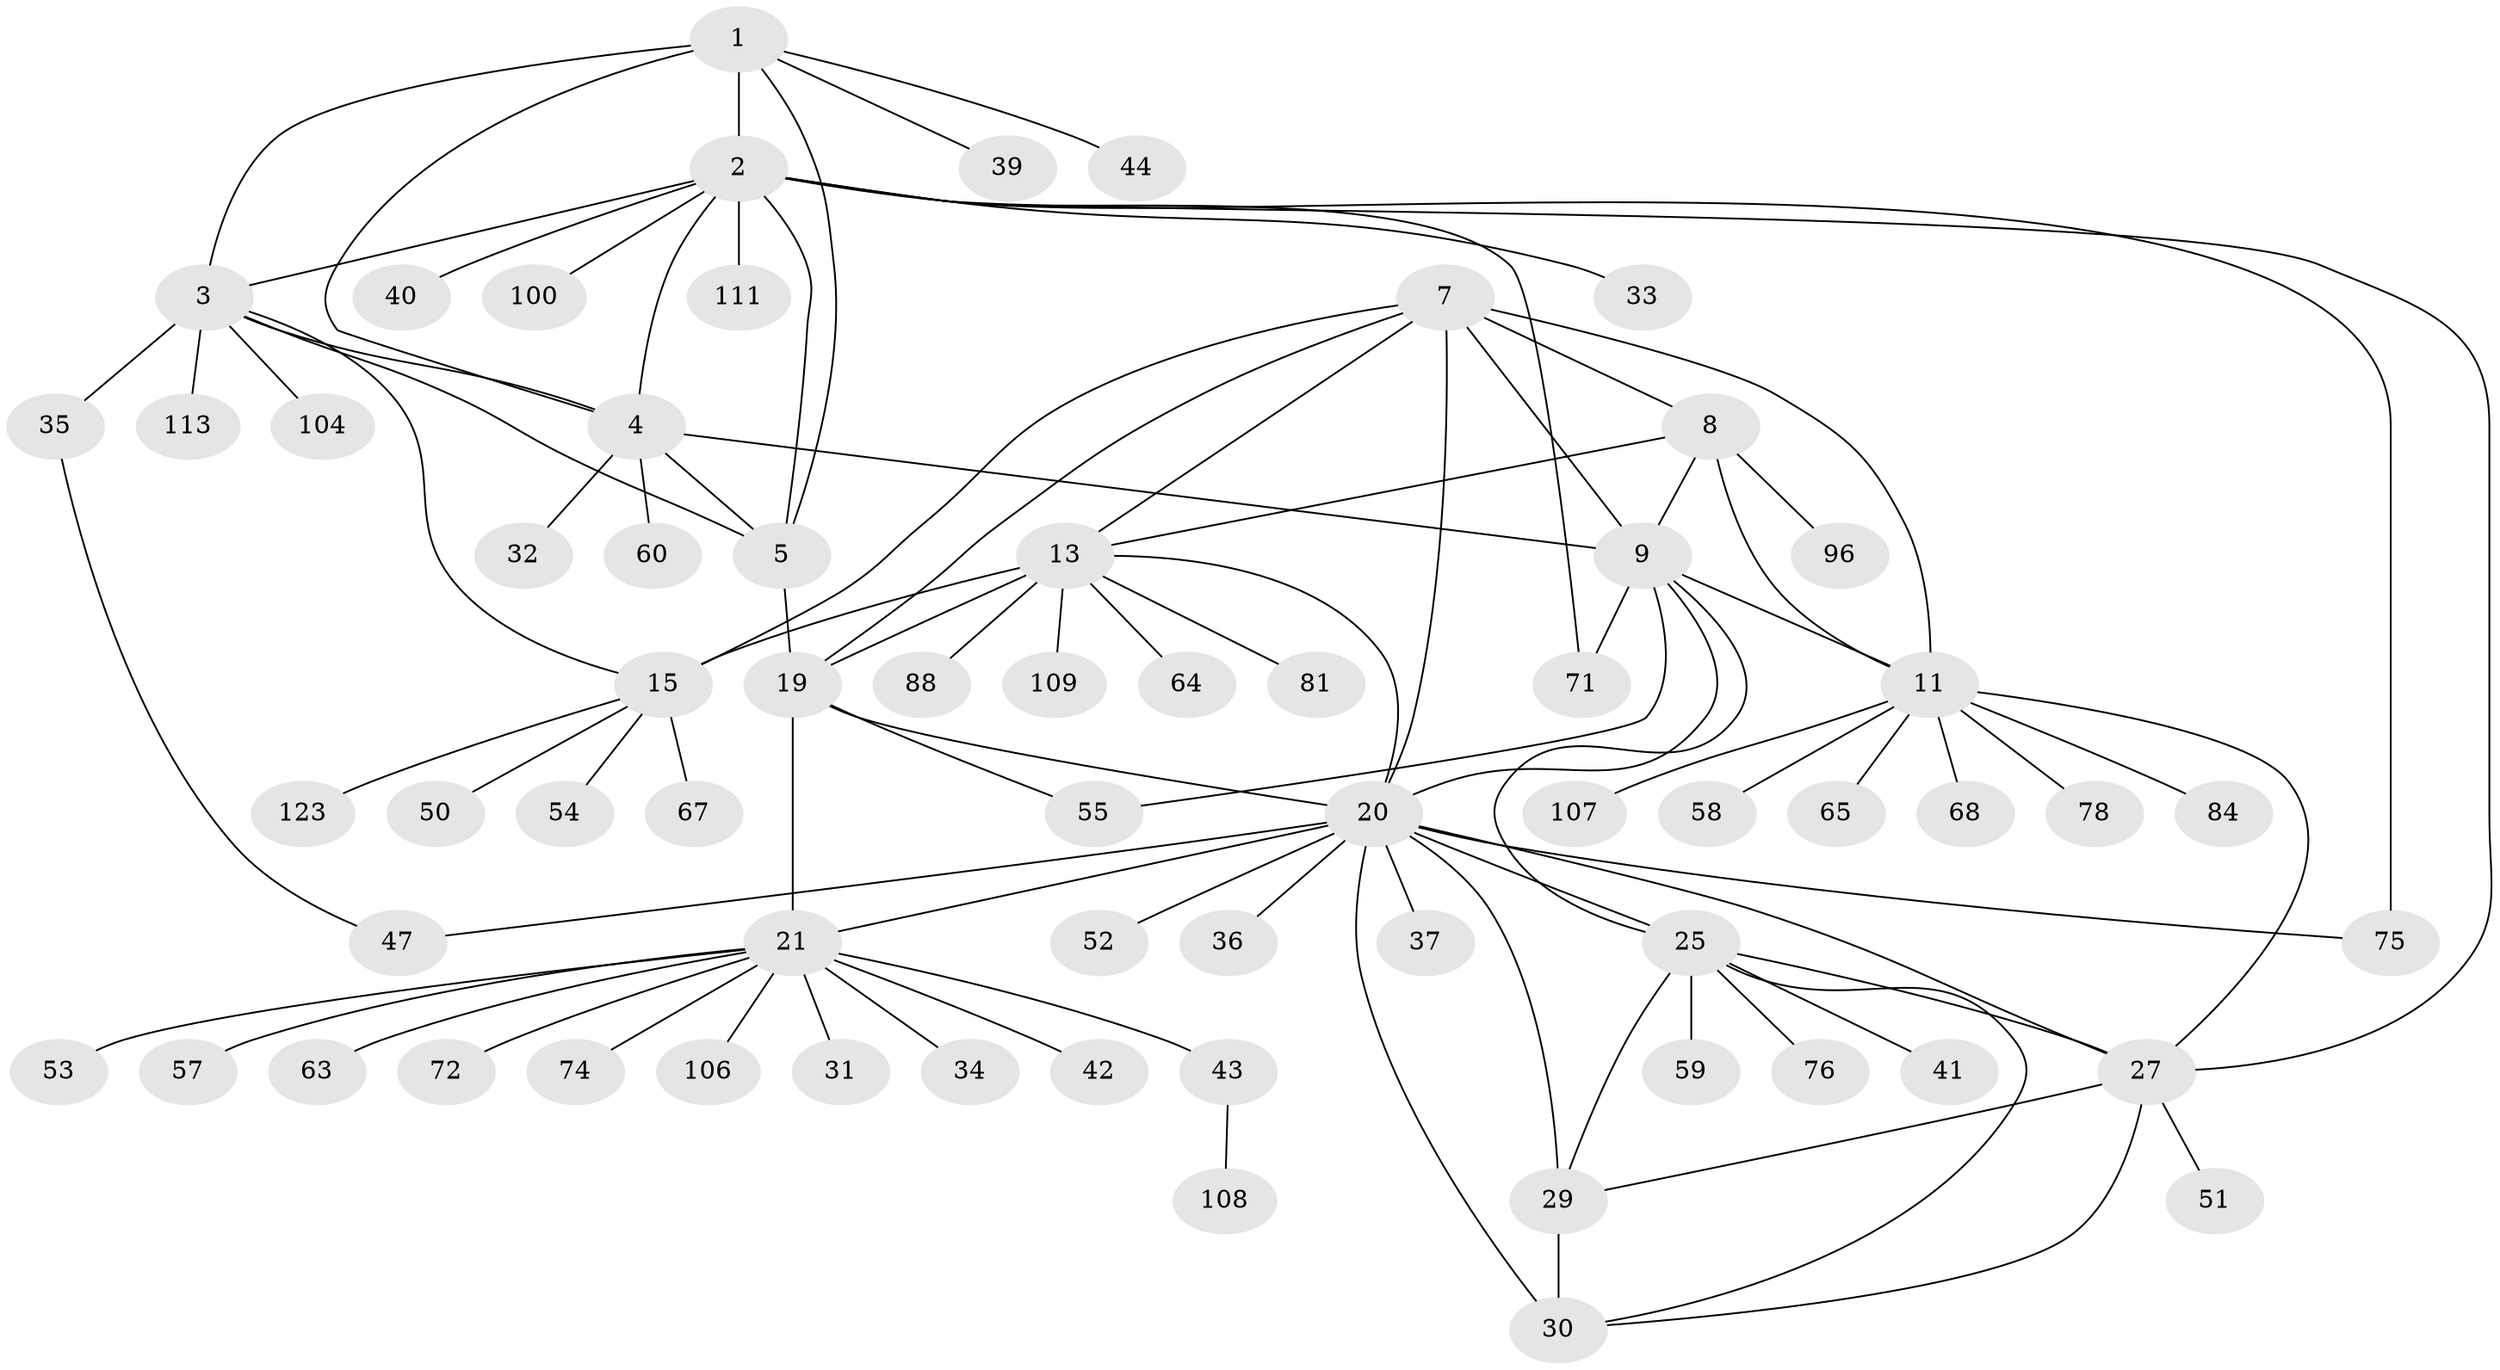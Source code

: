 // original degree distribution, {7: 0.03787878787878788, 12: 0.030303030303030304, 10: 0.007575757575757576, 9: 0.06060606060606061, 6: 0.022727272727272728, 11: 0.015151515151515152, 8: 0.03787878787878788, 14: 0.007575757575757576, 5: 0.015151515151515152, 1: 0.6212121212121212, 2: 0.09090909090909091, 3: 0.05303030303030303}
// Generated by graph-tools (version 1.1) at 2025/19/03/04/25 18:19:52]
// undirected, 66 vertices, 96 edges
graph export_dot {
graph [start="1"]
  node [color=gray90,style=filled];
  1;
  2;
  3 [super="+48"];
  4 [super="+6+86+130"];
  5 [super="+93+115+126+131+110+62"];
  7 [super="+85+10"];
  8;
  9 [super="+90+94+124+128+12"];
  11 [super="+45"];
  13 [super="+14"];
  15 [super="+82+16"];
  19 [super="+24+125+127+73+23"];
  20 [super="+69+87+118+26"];
  21 [super="+22"];
  25;
  27;
  29 [super="+103+132"];
  30;
  31;
  32;
  33;
  34;
  35;
  36;
  37;
  39;
  40;
  41;
  42;
  43;
  44;
  47;
  50;
  51;
  52;
  53;
  54 [super="+79"];
  55 [super="+119"];
  57;
  58;
  59;
  60;
  63;
  64 [super="+122"];
  65;
  67;
  68;
  71 [super="+99"];
  72 [super="+83"];
  74;
  75 [super="+120"];
  76 [super="+98+121"];
  78;
  81 [super="+92"];
  84;
  88;
  96;
  100;
  104;
  106 [super="+129"];
  107;
  108;
  109;
  111;
  113;
  123;
  1 -- 2;
  1 -- 3;
  1 -- 4 [weight=2];
  1 -- 5;
  1 -- 39;
  1 -- 44;
  2 -- 3;
  2 -- 4 [weight=2];
  2 -- 5;
  2 -- 27;
  2 -- 33;
  2 -- 40;
  2 -- 71;
  2 -- 75;
  2 -- 100;
  2 -- 111;
  3 -- 4 [weight=2];
  3 -- 5;
  3 -- 35;
  3 -- 104;
  3 -- 113;
  3 -- 15;
  4 -- 5 [weight=2];
  4 -- 32;
  4 -- 60;
  4 -- 9;
  5 -- 19;
  7 -- 8 [weight=2];
  7 -- 9 [weight=4];
  7 -- 11 [weight=2];
  7 -- 15;
  7 -- 19 [weight=2];
  7 -- 13;
  7 -- 20;
  8 -- 9 [weight=2];
  8 -- 11;
  8 -- 96;
  8 -- 13;
  9 -- 11 [weight=2];
  9 -- 71;
  9 -- 20;
  9 -- 55;
  9 -- 25;
  11 -- 58;
  11 -- 65;
  11 -- 68;
  11 -- 78;
  11 -- 84;
  11 -- 107;
  11 -- 27;
  13 -- 15 [weight=9];
  13 -- 64;
  13 -- 81;
  13 -- 88;
  13 -- 109;
  13 -- 19 [weight=2];
  13 -- 20;
  15 -- 50;
  15 -- 67;
  15 -- 54;
  15 -- 123;
  19 -- 20 [weight=3];
  19 -- 21 [weight=6];
  19 -- 55;
  20 -- 21 [weight=2];
  20 -- 36;
  20 -- 37;
  20 -- 75;
  20 -- 47;
  20 -- 52;
  20 -- 25 [weight=2];
  20 -- 27 [weight=2];
  20 -- 29 [weight=2];
  20 -- 30 [weight=2];
  21 -- 31;
  21 -- 42;
  21 -- 74;
  21 -- 106;
  21 -- 34;
  21 -- 72;
  21 -- 43;
  21 -- 53;
  21 -- 57;
  21 -- 63;
  25 -- 27;
  25 -- 29;
  25 -- 30;
  25 -- 41;
  25 -- 59;
  25 -- 76;
  27 -- 29;
  27 -- 30;
  27 -- 51;
  29 -- 30;
  35 -- 47;
  43 -- 108;
}
